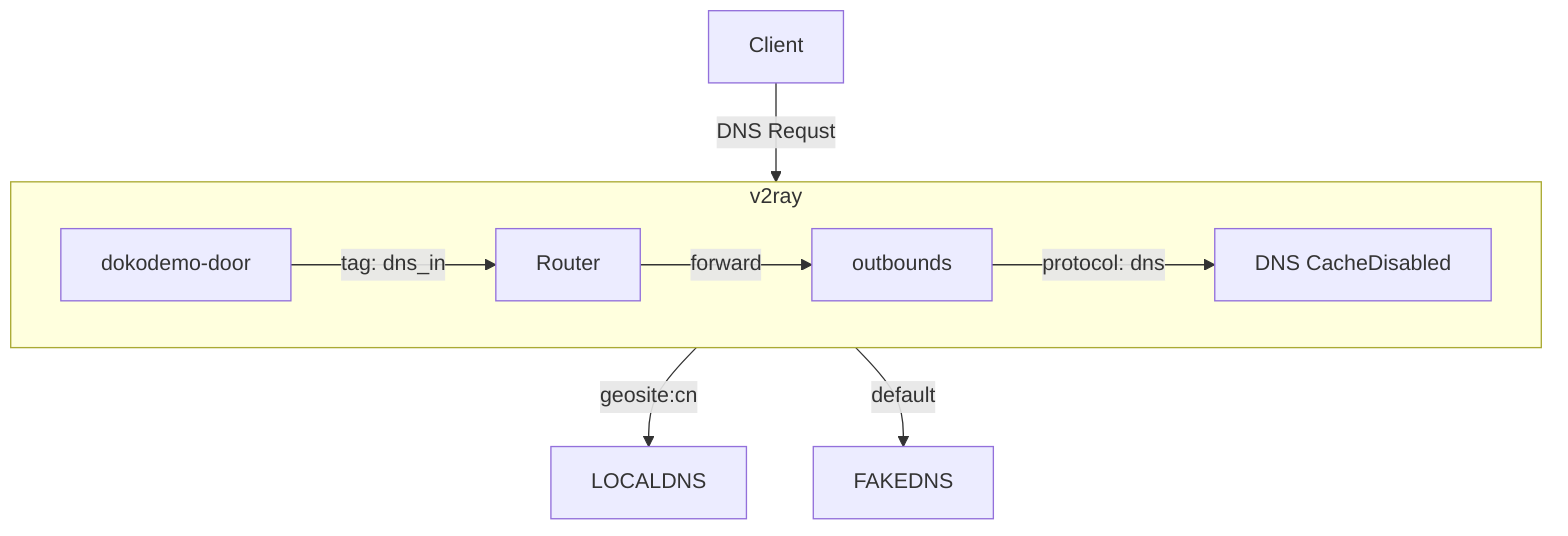 flowchart TD

    Client -->|DNS Requst| v2ray

    subgraph v2ray
        inbounds[dokodemo-door] -->|tag: dns_in| Router -->|forward| outbounds -->|protocol: dns| DNS[DNS CacheDisabled]
    end

    v2ray -->|geosite:cn| LOCALDNS
    v2ray -->|default| FAKEDNS